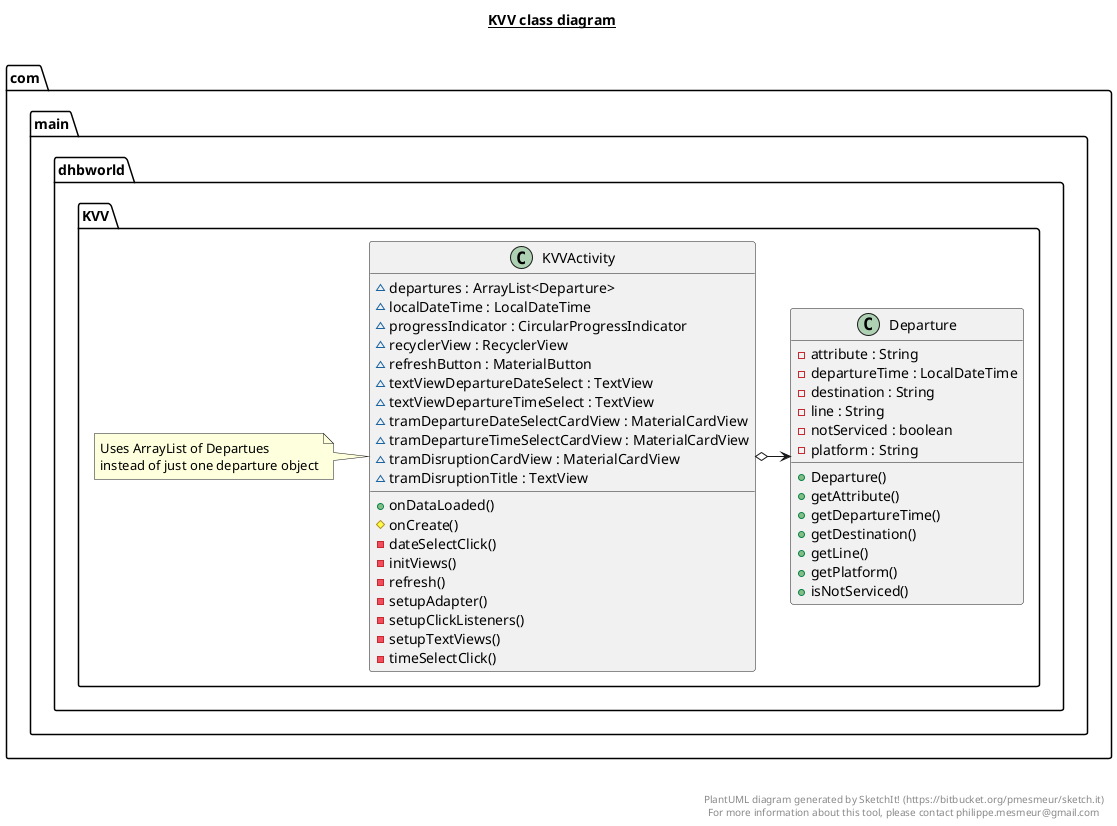 @startuml

title __KVV class diagram__\n

  namespace com.main.dhbworld.KVV {
    class com.main.dhbworld.KVV.KVVActivity {
        ~ departures : ArrayList<Departure>
        ~ localDateTime : LocalDateTime
        ~ progressIndicator : CircularProgressIndicator
        ~ recyclerView : RecyclerView
        ~ refreshButton : MaterialButton
        ~ textViewDepartureDateSelect : TextView
        ~ textViewDepartureTimeSelect : TextView
        ~ tramDepartureDateSelectCardView : MaterialCardView
        ~ tramDepartureTimeSelectCardView : MaterialCardView
        ~ tramDisruptionCardView : MaterialCardView
        ~ tramDisruptionTitle : TextView
        + onDataLoaded()
        # onCreate()
        - dateSelectClick()
        - initViews()
        - refresh()
        - setupAdapter()
        - setupClickListeners()
        - setupTextViews()
        - timeSelectClick()
    }

    note left : Uses ArrayList of Departues\ninstead of just one departure object

  }
      namespace com.main.dhbworld.KVV {
        class com.main.dhbworld.KVV.Departure {
            - attribute : String
            - departureTime : LocalDateTime
            - destination : String
            - line : String
            - notServiced : boolean
            - platform : String
            + Departure()
            + getAttribute()
            + getDepartureTime()
            + getDestination()
            + getLine()
            + getPlatform()
            + isNotServiced()
        }
      }

    com.main.dhbworld.KVV.KVVActivity o-> com.main.dhbworld.KVV.Departure


right footer


PlantUML diagram generated by SketchIt! (https://bitbucket.org/pmesmeur/sketch.it)
For more information about this tool, please contact philippe.mesmeur@gmail.com
endfooter

@enduml
